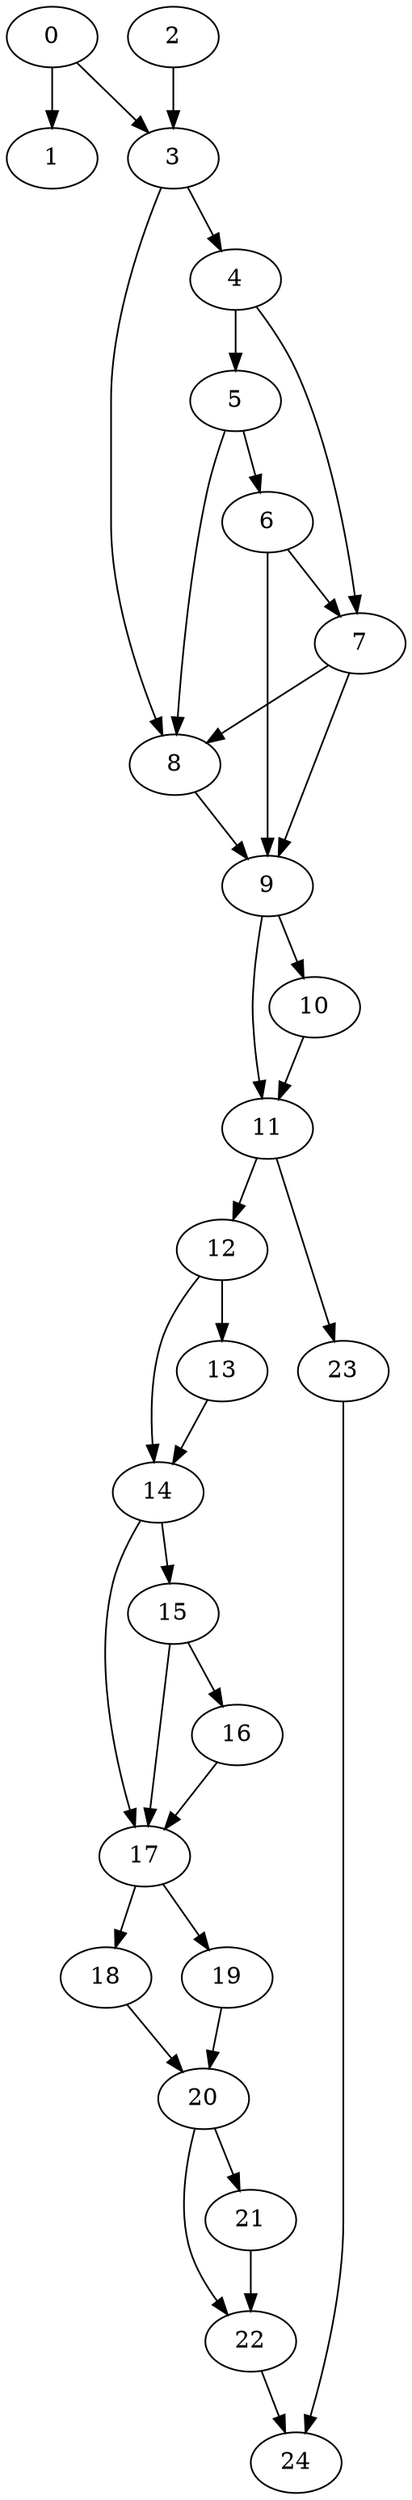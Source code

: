 digraph {
	0
	1
	2
	3
	4
	5
	6
	7
	8
	9
	10
	11
	12
	13
	14
	15
	16
	17
	18
	19
	20
	21
	22
	23
	24
	0 -> 3
	2 -> 3
	5 -> 6
	6 -> 9
	7 -> 9
	8 -> 9
	9 -> 10
	9 -> 11
	10 -> 11
	11 -> 12
	0 -> 1
	20 -> 22
	21 -> 22
	12 -> 13
	14 -> 17
	15 -> 17
	16 -> 17
	18 -> 20
	19 -> 20
	22 -> 24
	23 -> 24
	4 -> 5
	4 -> 7
	6 -> 7
	14 -> 15
	17 -> 18
	17 -> 19
	20 -> 21
	11 -> 23
	12 -> 14
	13 -> 14
	15 -> 16
	3 -> 4
	3 -> 8
	5 -> 8
	7 -> 8
}
